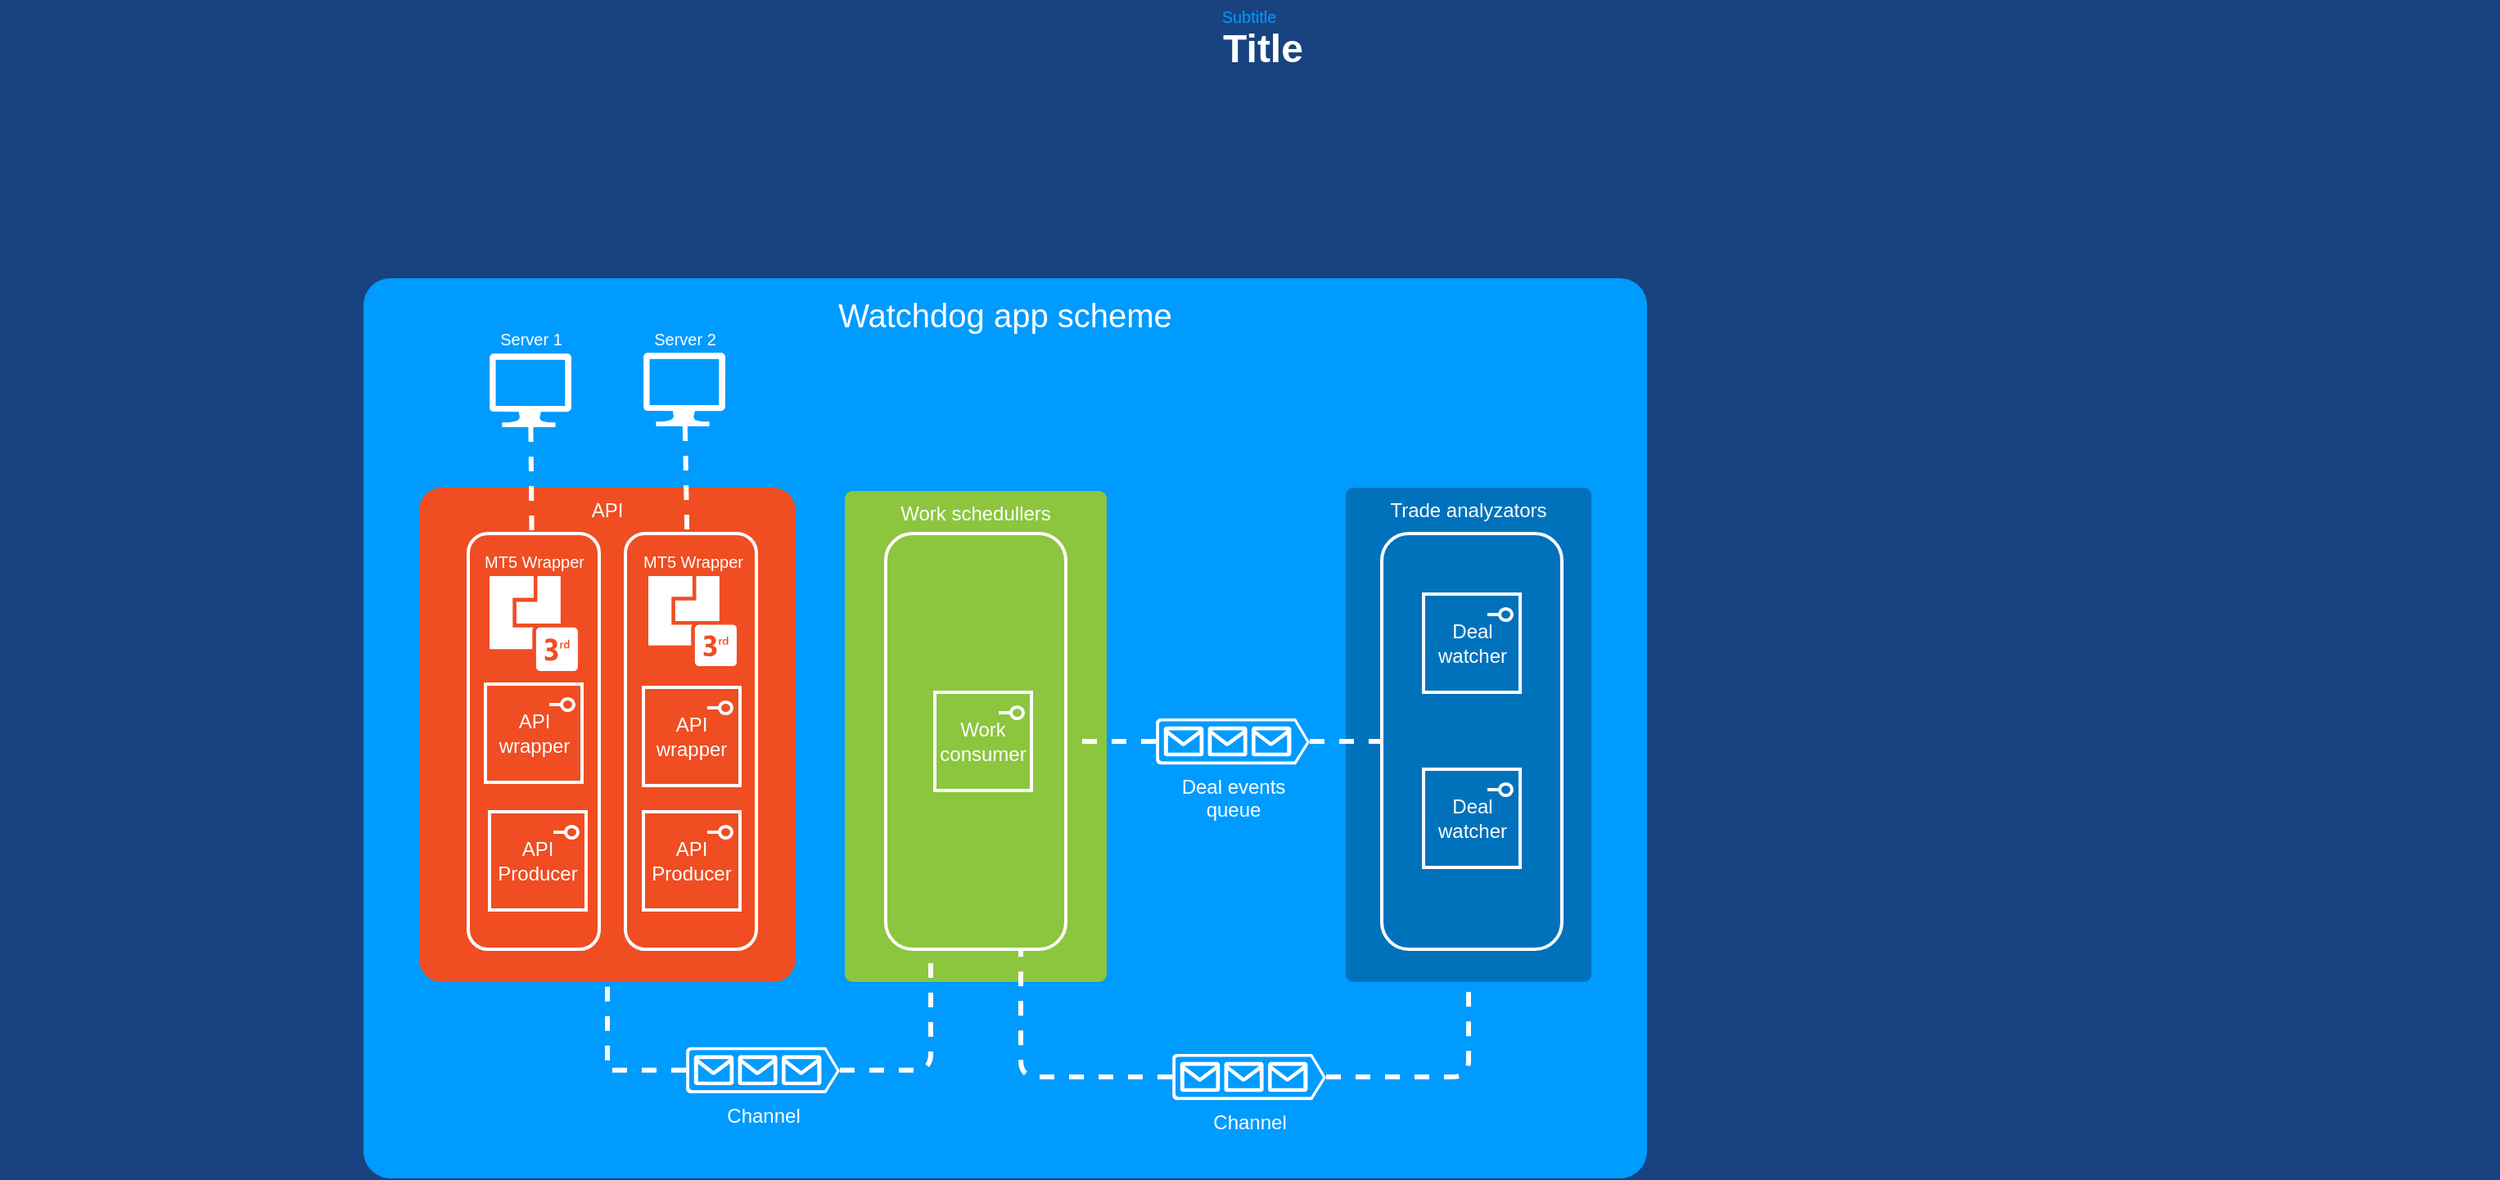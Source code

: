 <mxfile version="13.1.3" type="device"><diagram name="Page-1" id="7a6c530e-6e37-e111-ec74-82921da8cc10"><mxGraphModel dx="1209" dy="643" grid="1" gridSize="10" guides="1" tooltips="1" connect="1" arrows="1" fold="1" page="1" pageScale="1.5" pageWidth="1169" pageHeight="826" background="#184380" math="0" shadow="0"><root><mxCell id="0" style=";html=1;"/><mxCell id="1" style=";html=1;" parent="0"/><mxCell id="23046e2b9bb16c14-116" value="Watchdog app scheme" style="whiteSpace=wrap;html=1;rounded=1;shadow=0;strokeColor=none;strokeWidth=2;fillColor=#009BFF;fontSize=20;fontColor=#FFFFFF;align=center;arcSize=3;verticalAlign=top;spacingTop=4;labelBackgroundColor=none;" parent="1" vertex="1"><mxGeometry x="326" y="200" width="784" height="550" as="geometry"/></mxCell><mxCell id="23046e2b9bb16c14-64" value="Trade analyzators" style="rounded=1;whiteSpace=wrap;html=1;shadow=0;strokeWidth=2;fillColor=#0072BC;fontSize=12;fontColor=#FFFFFF;align=center;strokeColor=none;arcSize=3;verticalAlign=top;" parent="1" vertex="1"><mxGeometry x="926" y="328" width="150" height="302" as="geometry"/></mxCell><mxCell id="23046e2b9bb16c14-27" value="Work schedullers" style="rounded=1;whiteSpace=wrap;html=1;shadow=0;strokeWidth=2;fillColor=#8BC63E;fontSize=12;fontColor=#FFFFFF;align=center;strokeColor=none;arcSize=3;verticalAlign=top;" parent="1" vertex="1"><mxGeometry x="620" y="330" width="160" height="300" as="geometry"/></mxCell><mxCell id="23046e2b9bb16c14-28" value="API" style="rounded=1;whiteSpace=wrap;html=1;shadow=0;strokeWidth=2;fillColor=#F04D22;fontSize=12;fontColor=#FFFFFF;align=center;strokeColor=none;arcSize=6;verticalAlign=top;" parent="1" vertex="1"><mxGeometry x="360" y="328" width="230" height="302" as="geometry"/></mxCell><mxCell id="23046e2b9bb16c14-49" value="" style="rounded=1;whiteSpace=wrap;html=1;shadow=0;strokeWidth=2;fillColor=none;fontSize=12;fontColor=#000000;align=center;strokeColor=#FFFFFF;" parent="1" vertex="1"><mxGeometry x="390" y="356" width="80" height="254" as="geometry"/></mxCell><mxCell id="23046e2b9bb16c14-1" value="" style="rounded=1;whiteSpace=wrap;html=1;shadow=0;strokeWidth=2;fillColor=none;fontSize=12;fontColor=#000000;align=center;strokeColor=#FFFFFF;" parent="1" vertex="1"><mxGeometry x="645" y="356" width="110" height="254" as="geometry"/></mxCell><mxCell id="23046e2b9bb16c14-50" value="" style="rounded=1;whiteSpace=wrap;html=1;shadow=0;strokeWidth=2;fillColor=none;fontSize=12;fontColor=#000000;align=center;strokeColor=#FFFFFF;" parent="1" vertex="1"><mxGeometry x="486" y="356" width="80" height="254" as="geometry"/></mxCell><mxCell id="cKuJ-dmPM_2U-NjQcsVO-37" value="" style="edgeStyle=none;rounded=0;orthogonalLoop=1;jettySize=auto;html=1;dashed=1;labelBackgroundColor=none;endArrow=none;endFill=0;strokeColor=#FFFFFF;strokeWidth=3;fontColor=#000000;" edge="1" parent="1" source="23046e2b9bb16c14-90" target="23046e2b9bb16c14-50"><mxGeometry relative="1" as="geometry"/></mxCell><mxCell id="23046e2b9bb16c14-90" value="Server 2" style="verticalLabelPosition=top;html=1;verticalAlign=bottom;strokeColor=none;fillColor=#FFFFFF;shape=mxgraph.azure.computer;rounded=0;shadow=0;fontSize=10;fontColor=#FFFFFF;align=center;labelPosition=center;" parent="1" vertex="1"><mxGeometry x="497" y="245.5" width="50" height="45" as="geometry"/></mxCell><mxCell id="23046e2b9bb16c14-98" value="MT5 Wrapper" style="shadow=0;html=1;strokeColor=none;fillColor=#FFFFFF;labelPosition=center;verticalLabelPosition=top;verticalAlign=bottom;shape=mxgraph.office.communications.3rd_party_integration;rounded=0;fontSize=10;fontColor=#FFFFFF;align=center;" parent="1" vertex="1"><mxGeometry x="403" y="382" width="54" height="58" as="geometry"/></mxCell><mxCell id="cKuJ-dmPM_2U-NjQcsVO-7" value="MT5 Wrapper" style="shadow=0;html=1;strokeColor=none;fillColor=#FFFFFF;labelPosition=center;verticalLabelPosition=top;verticalAlign=bottom;shape=mxgraph.office.communications.3rd_party_integration;rounded=0;fontSize=10;fontColor=#FFFFFF;align=center;" vertex="1" parent="1"><mxGeometry x="500" y="382" width="54" height="55" as="geometry"/></mxCell><mxCell id="23046e2b9bb16c14-113" value="Title" style="text;strokeColor=none;fillColor=none;html=1;fontSize=24;fontStyle=1;verticalAlign=middle;align=center;rounded=0;shadow=0;fontColor=#FFFFFF;" parent="1" vertex="1"><mxGeometry x="120" y="40" width="1510" height="40" as="geometry"/></mxCell><mxCell id="23046e2b9bb16c14-114" value="Subtitle" style="text;html=1;strokeColor=none;fillColor=none;align=center;verticalAlign=middle;whiteSpace=wrap;rounded=0;shadow=0;fontSize=10;fontColor=#009BFF;" parent="1" vertex="1"><mxGeometry x="104" y="30" width="1526" height="20" as="geometry"/></mxCell><mxCell id="cKuJ-dmPM_2U-NjQcsVO-13" value="API wrapper" style="html=1;outlineConnect=0;whiteSpace=wrap;fillColor=none;shape=mxgraph.archimate3.application;appType=interface;archiType=square;labelBackgroundColor=none;strokeColor=#FFFFFF;strokeWidth=2;fontColor=#FFFFFF;" vertex="1" parent="1"><mxGeometry x="400.5" y="448" width="59" height="60" as="geometry"/></mxCell><mxCell id="cKuJ-dmPM_2U-NjQcsVO-18" value="API wrapper" style="html=1;outlineConnect=0;whiteSpace=wrap;fillColor=none;shape=mxgraph.archimate3.application;appType=interface;archiType=square;labelBackgroundColor=none;strokeColor=#FFFFFF;strokeWidth=2;fontColor=#FFFFFF;" vertex="1" parent="1"><mxGeometry x="497" y="450" width="59" height="60" as="geometry"/></mxCell><mxCell id="cKuJ-dmPM_2U-NjQcsVO-14" value="API Producer" style="html=1;outlineConnect=0;whiteSpace=wrap;fillColor=none;shape=mxgraph.archimate3.application;appType=interface;archiType=square;labelBackgroundColor=none;strokeColor=#FFFFFF;strokeWidth=2;fontColor=#FFFFFF;" vertex="1" parent="1"><mxGeometry x="403" y="526" width="59" height="60" as="geometry"/></mxCell><mxCell id="cKuJ-dmPM_2U-NjQcsVO-19" value="API Producer" style="html=1;outlineConnect=0;whiteSpace=wrap;fillColor=none;shape=mxgraph.archimate3.application;appType=interface;archiType=square;labelBackgroundColor=none;strokeColor=#FFFFFF;strokeWidth=2;fontColor=#FFFFFF;" vertex="1" parent="1"><mxGeometry x="497" y="526" width="59" height="60" as="geometry"/></mxCell><mxCell id="cKuJ-dmPM_2U-NjQcsVO-36" value="" style="edgeStyle=none;rounded=0;orthogonalLoop=1;jettySize=auto;html=1;labelBackgroundColor=none;strokeColor=#FFFFFF;strokeWidth=3;fontColor=#000000;endArrow=none;endFill=0;dashed=1;" edge="1" parent="1" source="cKuJ-dmPM_2U-NjQcsVO-21" target="23046e2b9bb16c14-49"><mxGeometry relative="1" as="geometry"/></mxCell><mxCell id="cKuJ-dmPM_2U-NjQcsVO-21" value="Server 1" style="verticalLabelPosition=top;html=1;verticalAlign=bottom;strokeColor=none;fillColor=#FFFFFF;shape=mxgraph.azure.computer;rounded=0;shadow=0;fontSize=10;fontColor=#FFFFFF;align=center;labelPosition=center;" vertex="1" parent="1"><mxGeometry x="403" y="246" width="50" height="45" as="geometry"/></mxCell><mxCell id="cKuJ-dmPM_2U-NjQcsVO-22" style="edgeStyle=none;rounded=0;orthogonalLoop=1;jettySize=auto;html=1;entryX=0.5;entryY=1;entryDx=0;entryDy=0;entryPerimeter=0;fontColor=#FFFFFF;" edge="1" parent="1" source="cKuJ-dmPM_2U-NjQcsVO-13" target="cKuJ-dmPM_2U-NjQcsVO-13"><mxGeometry relative="1" as="geometry"/></mxCell><mxCell id="cKuJ-dmPM_2U-NjQcsVO-24" value="" style="strokeWidth=2;dashed=0;align=center;fontSize=8;html=1;shape=rect;labelBackgroundColor=none;fillColor=none;fontColor=#000000;" vertex="1" parent="1"><mxGeometry x="422" y="658" as="geometry"/></mxCell><mxCell id="cKuJ-dmPM_2U-NjQcsVO-39" value="Work consumer" style="html=1;outlineConnect=0;whiteSpace=wrap;fillColor=none;shape=mxgraph.archimate3.application;appType=interface;archiType=square;labelBackgroundColor=none;strokeColor=#FFFFFF;strokeWidth=2;fontColor=#FFFFFF;" vertex="1" parent="1"><mxGeometry x="675" y="453" width="59" height="60" as="geometry"/></mxCell><mxCell id="cKuJ-dmPM_2U-NjQcsVO-56" value="" style="edgeStyle=orthogonalEdgeStyle;rounded=0;orthogonalLoop=1;jettySize=auto;html=1;dashed=1;labelBackgroundColor=none;endArrow=none;endFill=0;strokeColor=#FFFFFF;strokeWidth=3;fontColor=#FFFFFF;entryX=0.5;entryY=1;entryDx=0;entryDy=0;comic=0;" edge="1" parent="1" source="cKuJ-dmPM_2U-NjQcsVO-42" target="23046e2b9bb16c14-28"><mxGeometry relative="1" as="geometry"><mxPoint x="443" y="683.9" as="targetPoint"/><Array as="points"><mxPoint x="475" y="684"/></Array></mxGeometry></mxCell><mxCell id="cKuJ-dmPM_2U-NjQcsVO-58" value="" style="edgeStyle=orthogonalEdgeStyle;rounded=1;comic=0;jumpStyle=gap;orthogonalLoop=1;jettySize=auto;html=1;dashed=1;labelBackgroundColor=none;endArrow=none;endFill=0;strokeColor=#FFFFFF;strokeWidth=3;fontColor=#FFFFFF;entryX=0.25;entryY=1;entryDx=0;entryDy=0;" edge="1" parent="1" source="cKuJ-dmPM_2U-NjQcsVO-42" target="23046e2b9bb16c14-1"><mxGeometry relative="1" as="geometry"><mxPoint x="697" y="683.9" as="targetPoint"/></mxGeometry></mxCell><mxCell id="cKuJ-dmPM_2U-NjQcsVO-42" value="Channel" style="aspect=fixed;pointerEvents=1;shadow=0;dashed=0;html=1;strokeColor=none;labelPosition=center;verticalLabelPosition=bottom;verticalAlign=top;align=center;fillColor=#FFFFFF;shape=mxgraph.azure.queue_generic;labelBackgroundColor=none;fontColor=#FFFFFF;" vertex="1" parent="1"><mxGeometry x="523" y="669.8" width="94" height="28.2" as="geometry"/></mxCell><mxCell id="cKuJ-dmPM_2U-NjQcsVO-61" value="" style="edgeStyle=orthogonalEdgeStyle;rounded=1;comic=0;jumpStyle=gap;orthogonalLoop=1;jettySize=auto;html=1;dashed=1;labelBackgroundColor=none;endArrow=none;endFill=0;strokeColor=#FFFFFF;strokeWidth=3;fontColor=#FFFFFF;entryX=0.75;entryY=1;entryDx=0;entryDy=0;" edge="1" parent="1" source="cKuJ-dmPM_2U-NjQcsVO-43" target="23046e2b9bb16c14-1"><mxGeometry relative="1" as="geometry"><mxPoint x="699" y="688" as="targetPoint"/></mxGeometry></mxCell><mxCell id="cKuJ-dmPM_2U-NjQcsVO-63" value="" style="edgeStyle=orthogonalEdgeStyle;rounded=1;comic=0;jumpStyle=gap;orthogonalLoop=1;jettySize=auto;html=1;dashed=1;labelBackgroundColor=none;endArrow=none;endFill=0;strokeColor=#FFFFFF;strokeWidth=3;fontColor=#FFFFFF;entryX=0.5;entryY=1;entryDx=0;entryDy=0;" edge="1" parent="1" source="cKuJ-dmPM_2U-NjQcsVO-43" target="23046e2b9bb16c14-64"><mxGeometry relative="1" as="geometry"><mxPoint x="953" y="688" as="targetPoint"/></mxGeometry></mxCell><mxCell id="cKuJ-dmPM_2U-NjQcsVO-43" value="Channel" style="aspect=fixed;pointerEvents=1;shadow=0;dashed=0;html=1;strokeColor=none;labelPosition=center;verticalLabelPosition=bottom;verticalAlign=top;align=center;fillColor=#FFFFFF;shape=mxgraph.azure.queue_generic;labelBackgroundColor=none;fontColor=#FFFFFF;" vertex="1" parent="1"><mxGeometry x="820" y="673.9" width="94" height="28.2" as="geometry"/></mxCell><mxCell id="cKuJ-dmPM_2U-NjQcsVO-46" value="" style="edgeStyle=none;rounded=0;orthogonalLoop=1;jettySize=auto;html=1;dashed=1;labelBackgroundColor=none;endArrow=none;endFill=0;strokeColor=#FFFFFF;strokeWidth=3;fontColor=#FFFFFF;" edge="1" parent="1" source="cKuJ-dmPM_2U-NjQcsVO-45" target="23046e2b9bb16c14-1"><mxGeometry relative="1" as="geometry"/></mxCell><mxCell id="cKuJ-dmPM_2U-NjQcsVO-52" value="" style="edgeStyle=none;rounded=0;orthogonalLoop=1;jettySize=auto;html=1;dashed=1;labelBackgroundColor=none;endArrow=none;endFill=0;strokeColor=#FFFFFF;strokeWidth=3;fontColor=#FFFFFF;" edge="1" parent="1" source="cKuJ-dmPM_2U-NjQcsVO-45" target="cKuJ-dmPM_2U-NjQcsVO-50"><mxGeometry relative="1" as="geometry"/></mxCell><mxCell id="cKuJ-dmPM_2U-NjQcsVO-45" value="Deal events&lt;br&gt;queue" style="aspect=fixed;pointerEvents=1;shadow=0;dashed=0;html=1;strokeColor=none;labelPosition=center;verticalLabelPosition=bottom;verticalAlign=top;align=center;fillColor=#FFFFFF;shape=mxgraph.azure.queue_generic;labelBackgroundColor=none;fontColor=#FFFFFF;" vertex="1" parent="1"><mxGeometry x="810" y="468.9" width="94" height="28.2" as="geometry"/></mxCell><mxCell id="cKuJ-dmPM_2U-NjQcsVO-50" value="" style="rounded=1;whiteSpace=wrap;html=1;shadow=0;strokeWidth=2;fillColor=none;fontSize=12;fontColor=#000000;align=center;strokeColor=#FFFFFF;" vertex="1" parent="1"><mxGeometry x="948" y="356" width="110" height="254" as="geometry"/></mxCell><mxCell id="cKuJ-dmPM_2U-NjQcsVO-53" value="Deal watcher" style="html=1;outlineConnect=0;whiteSpace=wrap;fillColor=none;shape=mxgraph.archimate3.application;appType=interface;archiType=square;labelBackgroundColor=none;strokeColor=#FFFFFF;strokeWidth=2;fontColor=#FFFFFF;" vertex="1" parent="1"><mxGeometry x="973.5" y="393" width="59" height="60" as="geometry"/></mxCell><mxCell id="cKuJ-dmPM_2U-NjQcsVO-54" value="Deal watcher" style="html=1;outlineConnect=0;whiteSpace=wrap;fillColor=none;shape=mxgraph.archimate3.application;appType=interface;archiType=square;labelBackgroundColor=none;strokeColor=#FFFFFF;strokeWidth=2;fontColor=#FFFFFF;" vertex="1" parent="1"><mxGeometry x="973.5" y="500" width="59" height="60" as="geometry"/></mxCell></root></mxGraphModel></diagram></mxfile>